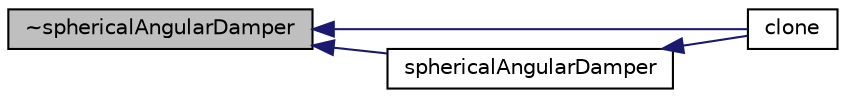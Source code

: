 digraph "~sphericalAngularDamper"
{
  bgcolor="transparent";
  edge [fontname="Helvetica",fontsize="10",labelfontname="Helvetica",labelfontsize="10"];
  node [fontname="Helvetica",fontsize="10",shape=record];
  rankdir="LR";
  Node40 [label="~sphericalAngularDamper",height=0.2,width=0.4,color="black", fillcolor="grey75", style="filled", fontcolor="black"];
  Node40 -> Node41 [dir="back",color="midnightblue",fontsize="10",style="solid",fontname="Helvetica"];
  Node41 [label="clone",height=0.2,width=0.4,color="black",URL="$a30793.html#a809dd252f418cd6f26f8adae02ee8bd0",tooltip="Construct and return a clone. "];
  Node40 -> Node42 [dir="back",color="midnightblue",fontsize="10",style="solid",fontname="Helvetica"];
  Node42 [label="sphericalAngularDamper",height=0.2,width=0.4,color="black",URL="$a30793.html#ae71d1f1d47f506085faef80baf8810ee",tooltip="Construct from components. "];
  Node42 -> Node41 [dir="back",color="midnightblue",fontsize="10",style="solid",fontname="Helvetica"];
}
